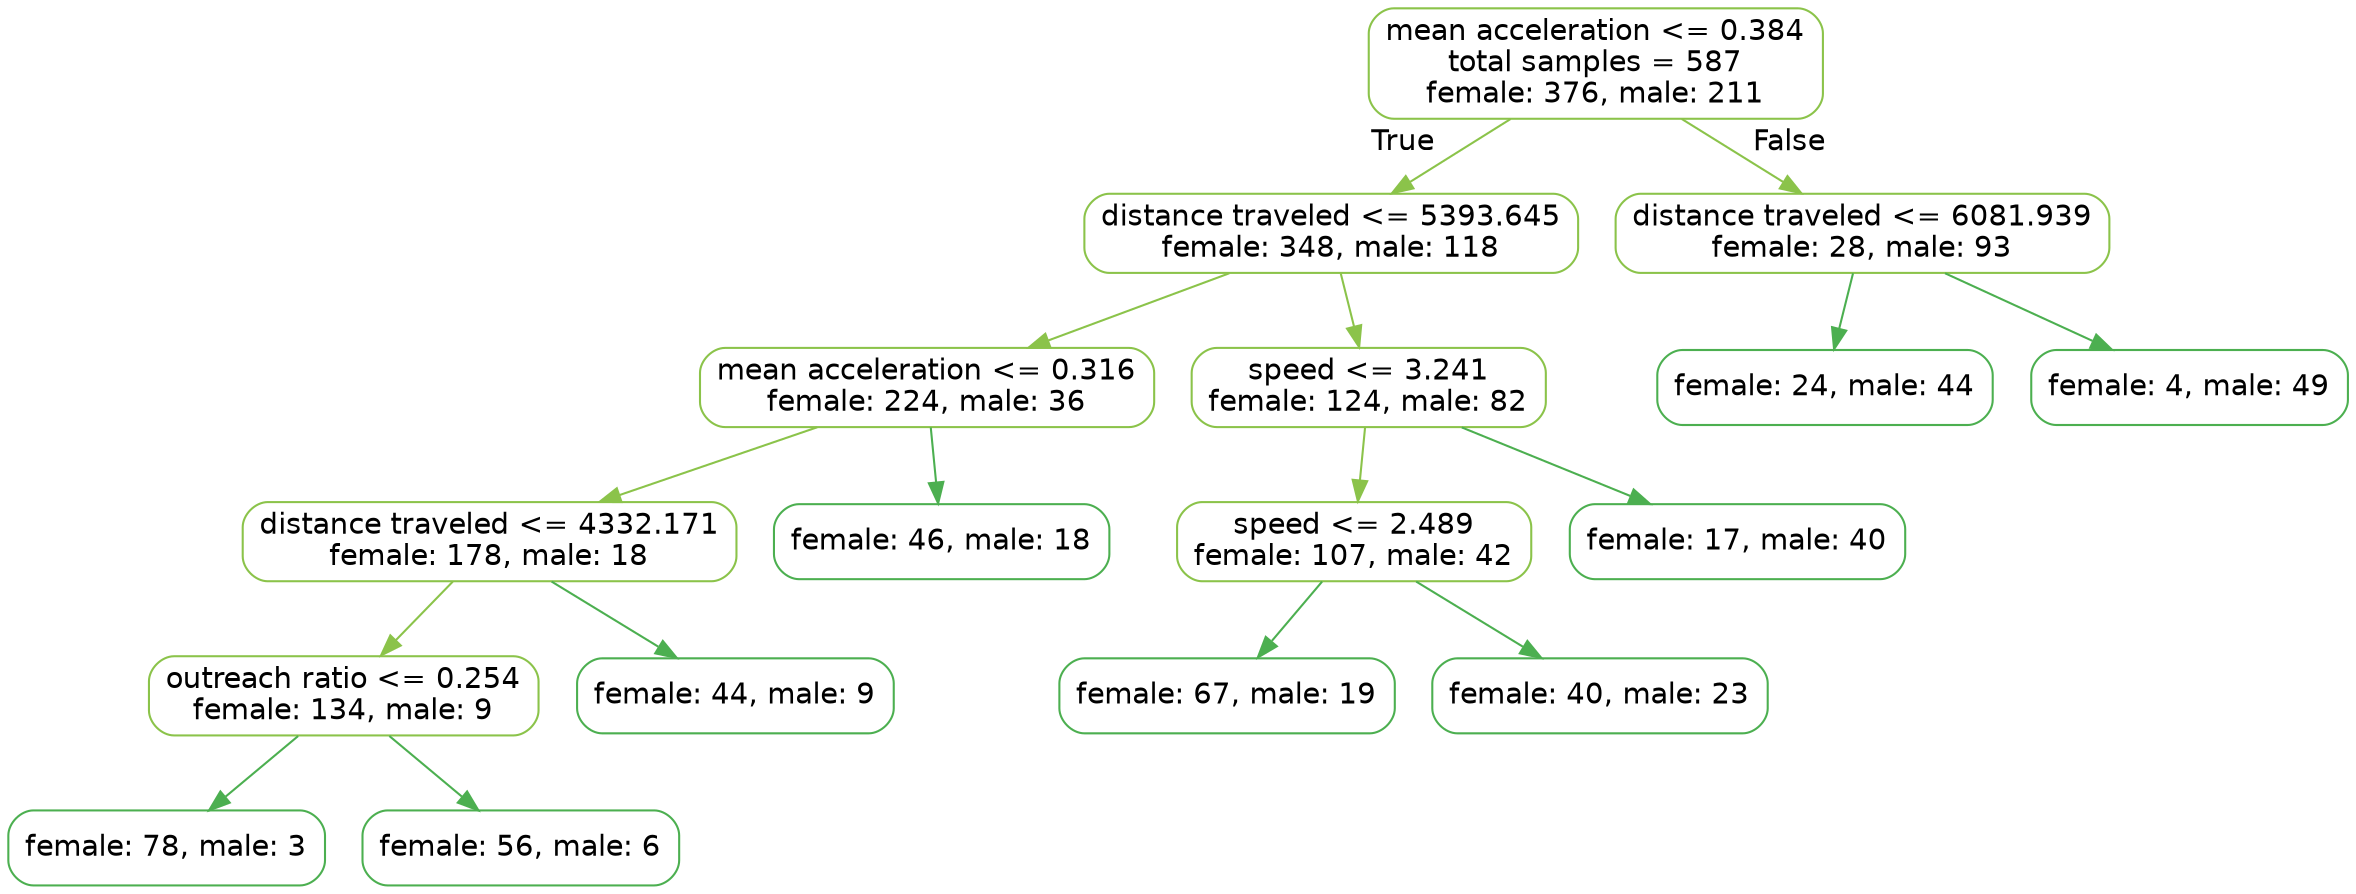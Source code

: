 digraph Tree {
node [shape=box, fontname="helvetica", style=rounded, color="#8bc34a"] ;
edge [fontname="helvetica", color="#8bc34a"] ;
0 [label="mean acceleration <= 0.384\ntotal samples = 587\nfemale: 376, male: 211" ] ;
1 [label="distance traveled <= 5393.645\nfemale: 348, male: 118"] ;
0 -> 1 [labeldistance=2.5, labelangle=45, headlabel="True"] ;
2 [label="mean acceleration <= 0.316\nfemale: 224, male: 36"] ;
1 -> 2 ;
3 [label="distance traveled <= 4332.171\nfemale: 178, male: 18"] ;
2 -> 3 ;
4 [label="outreach ratio <= 0.254\nfemale: 134, male: 9"] ;
3 -> 4 ;
5 [label="female: 78, male: 3", color="#4caf50"] ;
4 -> 5 [color="#4caf50"];
6 [label="female: 56, male: 6", color="#4caf50"] ;
4 -> 6 [color="#4caf50"];
7 [label="female: 44, male: 9", color="#4caf50"] ;
3 -> 7 [color="#4caf50"];
8 [label="female: 46, male: 18", color="#4caf50"] ;
2 -> 8 [color="#4caf50"];
9 [label="speed <= 3.241\nfemale: 124, male: 82"] ;
1 -> 9 ;
10 [label="speed <= 2.489\nfemale: 107, male: 42"] ;
9 -> 10 ;
11 [label="female: 67, male: 19", color="#4caf50"] ;
10 -> 11 [color="#4caf50"];
12 [label="female: 40, male: 23", color="#4caf50"] ;
10 -> 12 [color="#4caf50"];
13 [label="female: 17, male: 40", color="#4caf50"] ;
9 -> 13 [color="#4caf50"];
14 [label="distance traveled <= 6081.939\nfemale: 28, male: 93"] ;
0 -> 14 [labeldistance=2.5, labelangle=-45, headlabel="False"] ;
15 [label="female: 24, male: 44", color="#4caf50"] ;
14 -> 15 [color="#4caf50"];
16 [label="female: 4, male: 49", color="#4caf50"] ;
14 -> 16 [color="#4caf50"];
}